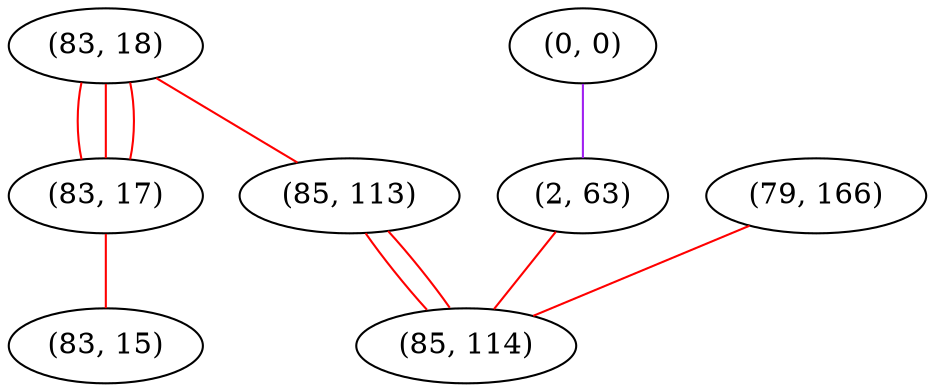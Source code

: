 graph "" {
"(83, 18)";
"(0, 0)";
"(2, 63)";
"(83, 17)";
"(83, 15)";
"(79, 166)";
"(85, 113)";
"(85, 114)";
"(83, 18)" -- "(85, 113)"  [color=red, key=0, weight=1];
"(83, 18)" -- "(83, 17)"  [color=red, key=0, weight=1];
"(83, 18)" -- "(83, 17)"  [color=red, key=1, weight=1];
"(83, 18)" -- "(83, 17)"  [color=red, key=2, weight=1];
"(0, 0)" -- "(2, 63)"  [color=purple, key=0, weight=4];
"(2, 63)" -- "(85, 114)"  [color=red, key=0, weight=1];
"(83, 17)" -- "(83, 15)"  [color=red, key=0, weight=1];
"(79, 166)" -- "(85, 114)"  [color=red, key=0, weight=1];
"(85, 113)" -- "(85, 114)"  [color=red, key=0, weight=1];
"(85, 113)" -- "(85, 114)"  [color=red, key=1, weight=1];
}
